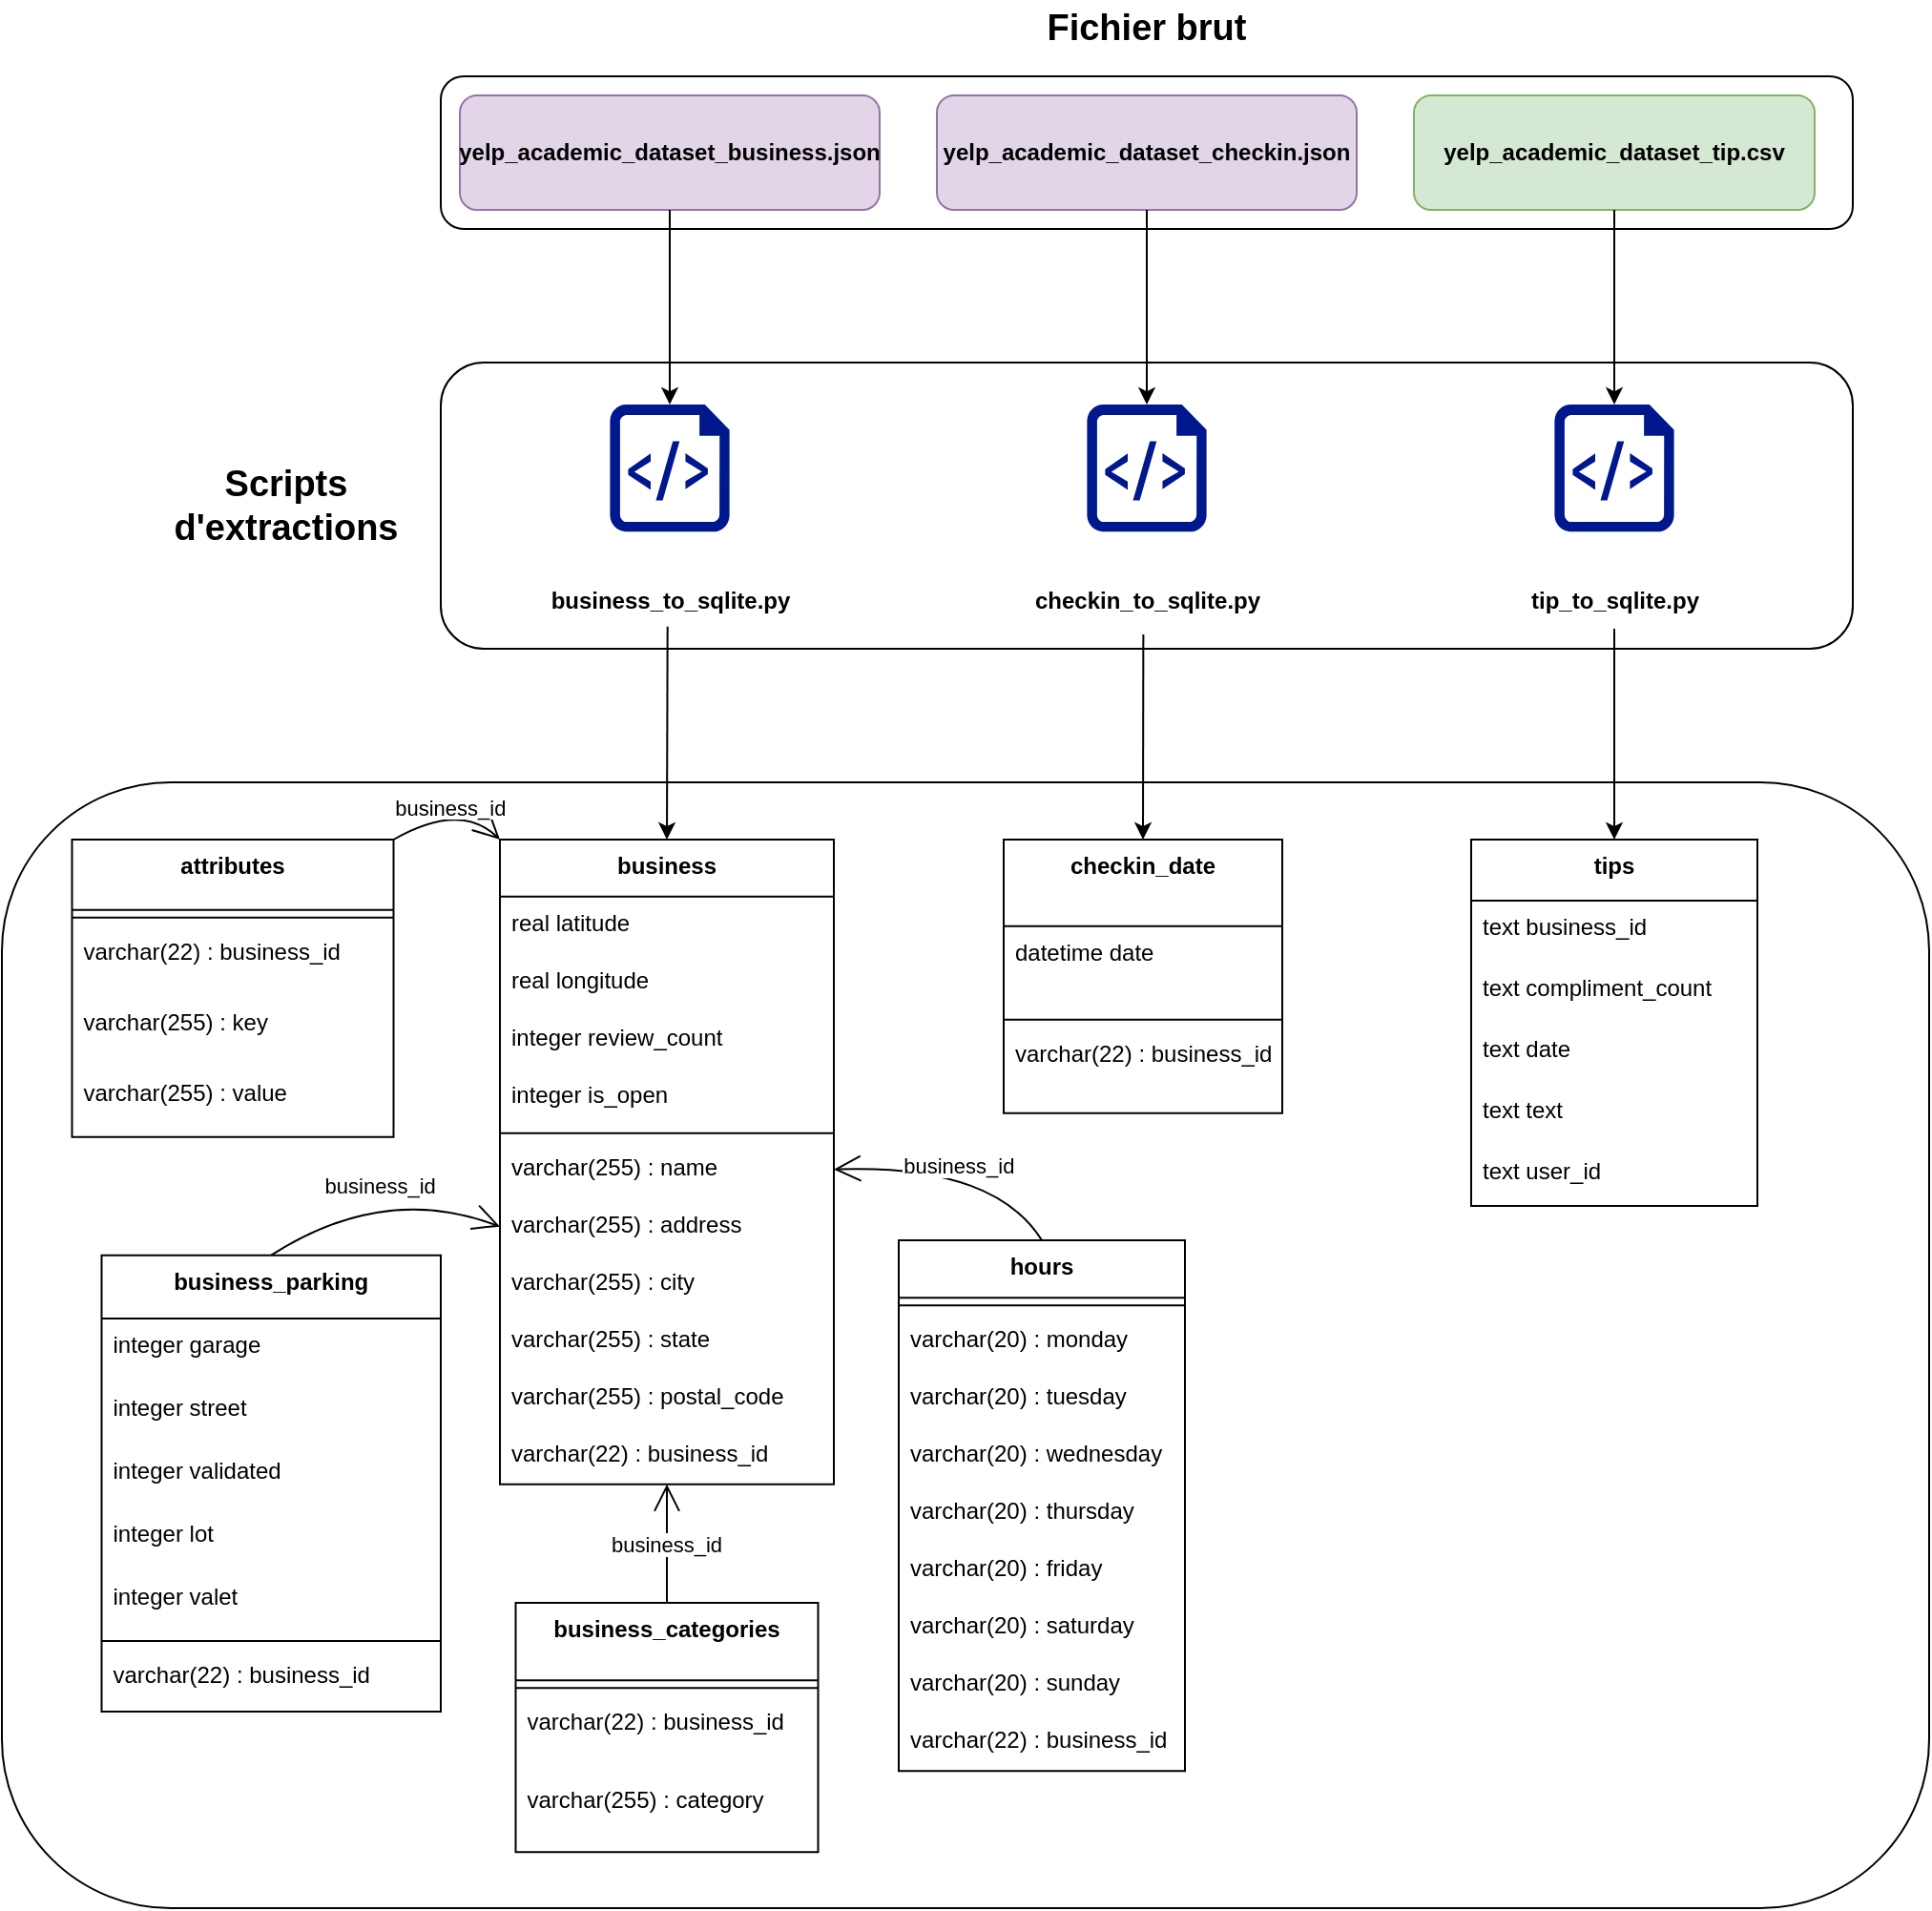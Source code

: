 <mxfile version="26.0.4">
  <diagram name="Page-1" id="FE7iK-MQ7CvdXXE0ufFU">
    <mxGraphModel dx="1866" dy="929" grid="1" gridSize="10" guides="1" tooltips="1" connect="1" arrows="1" fold="1" page="0" pageScale="1" pageWidth="827" pageHeight="1169" math="0" shadow="0">
      <root>
        <mxCell id="0" />
        <mxCell id="1" parent="0" />
        <mxCell id="otBcx3-YThyWnHZhAol0-192" value="" style="rounded=1;whiteSpace=wrap;html=1;" vertex="1" parent="1">
          <mxGeometry x="-260" y="550" width="1010" height="590" as="geometry" />
        </mxCell>
        <mxCell id="otBcx3-YThyWnHZhAol0-15" value="" style="rounded=1;whiteSpace=wrap;html=1;" vertex="1" parent="1">
          <mxGeometry x="-30" y="330" width="740" height="150" as="geometry" />
        </mxCell>
        <mxCell id="otBcx3-YThyWnHZhAol0-14" value="" style="rounded=1;whiteSpace=wrap;html=1;" vertex="1" parent="1">
          <mxGeometry x="-30" y="180" width="740" height="80" as="geometry" />
        </mxCell>
        <mxCell id="otBcx3-YThyWnHZhAol0-1" value="yelp_academic_dataset_business.json" style="rounded=1;whiteSpace=wrap;html=1;fillColor=#e1d5e7;strokeColor=#9673a6;fontStyle=1" vertex="1" parent="1">
          <mxGeometry x="-20" y="190" width="220" height="60" as="geometry" />
        </mxCell>
        <mxCell id="otBcx3-YThyWnHZhAol0-2" value="yelp_academic_dataset_checkin.json" style="rounded=1;whiteSpace=wrap;html=1;fillColor=#e1d5e7;strokeColor=#9673a6;fontStyle=1" vertex="1" parent="1">
          <mxGeometry x="230" y="190" width="220" height="60" as="geometry" />
        </mxCell>
        <mxCell id="otBcx3-YThyWnHZhAol0-3" value="yelp_academic_dataset_tip.csv" style="rounded=1;whiteSpace=wrap;html=1;fillColor=#d5e8d4;strokeColor=#82b366;fontStyle=1" vertex="1" parent="1">
          <mxGeometry x="480" y="190" width="210" height="60" as="geometry" />
        </mxCell>
        <mxCell id="otBcx3-YThyWnHZhAol0-4" value="" style="endArrow=classic;html=1;rounded=0;exitX=0.5;exitY=1;exitDx=0;exitDy=0;entryX=0.5;entryY=0;entryDx=0;entryDy=0;entryPerimeter=0;fontStyle=1" edge="1" parent="1" source="otBcx3-YThyWnHZhAol0-1" target="otBcx3-YThyWnHZhAol0-7">
          <mxGeometry width="50" height="50" relative="1" as="geometry">
            <mxPoint x="-40" y="400" as="sourcePoint" />
            <mxPoint x="90" y="320" as="targetPoint" />
          </mxGeometry>
        </mxCell>
        <mxCell id="otBcx3-YThyWnHZhAol0-5" value="" style="endArrow=classic;html=1;rounded=0;exitX=0.5;exitY=1;exitDx=0;exitDy=0;entryX=0.5;entryY=0;entryDx=0;entryDy=0;entryPerimeter=0;fontStyle=1" edge="1" parent="1" source="otBcx3-YThyWnHZhAol0-2" target="otBcx3-YThyWnHZhAol0-163">
          <mxGeometry width="50" height="50" relative="1" as="geometry">
            <mxPoint x="100" y="280" as="sourcePoint" />
            <mxPoint x="340" y="340" as="targetPoint" />
          </mxGeometry>
        </mxCell>
        <mxCell id="otBcx3-YThyWnHZhAol0-6" value="" style="endArrow=classic;html=1;rounded=0;exitX=0.5;exitY=1;exitDx=0;exitDy=0;entryX=0.5;entryY=0;entryDx=0;entryDy=0;entryPerimeter=0;fontStyle=1" edge="1" parent="1" source="otBcx3-YThyWnHZhAol0-3" target="otBcx3-YThyWnHZhAol0-164">
          <mxGeometry width="50" height="50" relative="1" as="geometry">
            <mxPoint x="350" y="280" as="sourcePoint" />
            <mxPoint x="585" y="340" as="targetPoint" />
          </mxGeometry>
        </mxCell>
        <mxCell id="otBcx3-YThyWnHZhAol0-7" value="" style="sketch=0;aspect=fixed;pointerEvents=1;shadow=0;dashed=0;html=1;strokeColor=none;labelPosition=center;verticalLabelPosition=bottom;verticalAlign=top;align=center;fillColor=#00188D;shape=mxgraph.azure.script_file;fontStyle=1" vertex="1" parent="1">
          <mxGeometry x="58.7" y="352.02" width="62.6" height="66.6" as="geometry" />
        </mxCell>
        <mxCell id="otBcx3-YThyWnHZhAol0-11" value="checkin_to_sqlite.py" style="text;html=1;align=center;verticalAlign=middle;resizable=0;points=[];autosize=1;strokeColor=none;fillColor=none;fontStyle=1" vertex="1" parent="1">
          <mxGeometry x="275" y="440" width="130" height="30" as="geometry" />
        </mxCell>
        <mxCell id="otBcx3-YThyWnHZhAol0-12" value="business_to_sqlite.py" style="text;html=1;align=center;verticalAlign=middle;resizable=0;points=[];autosize=1;strokeColor=none;fillColor=none;fontStyle=1" vertex="1" parent="1">
          <mxGeometry x="20" y="440" width="140" height="30" as="geometry" />
        </mxCell>
        <mxCell id="otBcx3-YThyWnHZhAol0-13" value="tip_to_sqlite.py" style="text;html=1;align=center;verticalAlign=middle;resizable=0;points=[];autosize=1;strokeColor=none;fillColor=none;fontStyle=1" vertex="1" parent="1">
          <mxGeometry x="535" y="440" width="100" height="30" as="geometry" />
        </mxCell>
        <mxCell id="otBcx3-YThyWnHZhAol0-72" value="tips" style="swimlane;fontStyle=1;align=center;verticalAlign=top;childLayout=stackLayout;horizontal=1;startSize=32;horizontalStack=0;resizeParent=1;resizeParentMax=0;resizeLast=0;collapsible=0;marginBottom=0;" vertex="1" parent="1">
          <mxGeometry x="510" y="580" width="150" height="192" as="geometry" />
        </mxCell>
        <mxCell id="otBcx3-YThyWnHZhAol0-73" value="text business_id" style="text;strokeColor=none;fillColor=none;align=left;verticalAlign=top;spacingLeft=4;spacingRight=4;overflow=hidden;rotatable=0;points=[[0,0.5],[1,0.5]];portConstraint=eastwest;" vertex="1" parent="otBcx3-YThyWnHZhAol0-72">
          <mxGeometry y="32" width="150" height="32" as="geometry" />
        </mxCell>
        <mxCell id="otBcx3-YThyWnHZhAol0-74" value="text compliment_count" style="text;strokeColor=none;fillColor=none;align=left;verticalAlign=top;spacingLeft=4;spacingRight=4;overflow=hidden;rotatable=0;points=[[0,0.5],[1,0.5]];portConstraint=eastwest;" vertex="1" parent="otBcx3-YThyWnHZhAol0-72">
          <mxGeometry y="64" width="150" height="32" as="geometry" />
        </mxCell>
        <mxCell id="otBcx3-YThyWnHZhAol0-75" value="text date" style="text;strokeColor=none;fillColor=none;align=left;verticalAlign=top;spacingLeft=4;spacingRight=4;overflow=hidden;rotatable=0;points=[[0,0.5],[1,0.5]];portConstraint=eastwest;" vertex="1" parent="otBcx3-YThyWnHZhAol0-72">
          <mxGeometry y="96" width="150" height="32" as="geometry" />
        </mxCell>
        <mxCell id="otBcx3-YThyWnHZhAol0-76" value="text text" style="text;strokeColor=none;fillColor=none;align=left;verticalAlign=top;spacingLeft=4;spacingRight=4;overflow=hidden;rotatable=0;points=[[0,0.5],[1,0.5]];portConstraint=eastwest;" vertex="1" parent="otBcx3-YThyWnHZhAol0-72">
          <mxGeometry y="128" width="150" height="32" as="geometry" />
        </mxCell>
        <mxCell id="otBcx3-YThyWnHZhAol0-77" value="text user_id" style="text;strokeColor=none;fillColor=none;align=left;verticalAlign=top;spacingLeft=4;spacingRight=4;overflow=hidden;rotatable=0;points=[[0,0.5],[1,0.5]];portConstraint=eastwest;" vertex="1" parent="otBcx3-YThyWnHZhAol0-72">
          <mxGeometry y="160" width="150" height="32" as="geometry" />
        </mxCell>
        <mxCell id="otBcx3-YThyWnHZhAol0-79" value="" style="endArrow=classic;html=1;rounded=0;exitX=0.5;exitY=0.983;exitDx=0;exitDy=0;entryX=0.5;entryY=0;entryDx=0;entryDy=0;fontStyle=1;exitPerimeter=0;" edge="1" parent="1" source="otBcx3-YThyWnHZhAol0-13" target="otBcx3-YThyWnHZhAol0-72">
          <mxGeometry width="50" height="50" relative="1" as="geometry">
            <mxPoint x="595" y="260" as="sourcePoint" />
            <mxPoint x="595" y="350" as="targetPoint" />
          </mxGeometry>
        </mxCell>
        <mxCell id="otBcx3-YThyWnHZhAol0-80" value="" style="endArrow=classic;html=1;rounded=0;exitX=0.486;exitY=1.083;exitDx=0;exitDy=0;fontStyle=1;exitPerimeter=0;entryX=0.5;entryY=0;entryDx=0;entryDy=0;" edge="1" parent="1" source="otBcx3-YThyWnHZhAol0-11" target="otBcx3-YThyWnHZhAol0-145">
          <mxGeometry width="50" height="50" relative="1" as="geometry">
            <mxPoint x="595" y="479" as="sourcePoint" />
            <mxPoint x="338" y="530" as="targetPoint" />
          </mxGeometry>
        </mxCell>
        <mxCell id="otBcx3-YThyWnHZhAol0-81" value="" style="endArrow=classic;html=1;rounded=0;exitX=0.468;exitY=0.947;exitDx=0;exitDy=0;fontStyle=1;exitPerimeter=0;entryX=0.5;entryY=0;entryDx=0;entryDy=0;" edge="1" parent="1" target="otBcx3-YThyWnHZhAol0-87">
          <mxGeometry width="50" height="50" relative="1" as="geometry">
            <mxPoint x="88.84" y="468.41" as="sourcePoint" />
            <mxPoint x="60" y="500" as="targetPoint" />
          </mxGeometry>
        </mxCell>
        <mxCell id="otBcx3-YThyWnHZhAol0-82" value="attributes" style="swimlane;fontStyle=1;align=center;verticalAlign=top;childLayout=stackLayout;horizontal=1;startSize=36.889;horizontalStack=0;resizeParent=1;resizeParentMax=0;resizeLast=0;collapsible=0;marginBottom=0;" vertex="1" parent="1">
          <mxGeometry x="-223.25" y="580" width="168.5" height="155.889" as="geometry" />
        </mxCell>
        <mxCell id="otBcx3-YThyWnHZhAol0-83" style="line;strokeWidth=1;fillColor=none;align=left;verticalAlign=middle;spacingTop=-1;spacingLeft=3;spacingRight=3;rotatable=0;labelPosition=right;points=[];portConstraint=eastwest;strokeColor=inherit;" vertex="1" parent="otBcx3-YThyWnHZhAol0-82">
          <mxGeometry y="36.889" width="168.5" height="8" as="geometry" />
        </mxCell>
        <mxCell id="otBcx3-YThyWnHZhAol0-84" value="varchar(22) : business_id" style="text;strokeColor=none;fillColor=none;align=left;verticalAlign=top;spacingLeft=4;spacingRight=4;overflow=hidden;rotatable=0;points=[[0,0.5],[1,0.5]];portConstraint=eastwest;" vertex="1" parent="otBcx3-YThyWnHZhAol0-82">
          <mxGeometry y="44.889" width="168.5" height="37" as="geometry" />
        </mxCell>
        <mxCell id="otBcx3-YThyWnHZhAol0-85" value="varchar(255) : key" style="text;strokeColor=none;fillColor=none;align=left;verticalAlign=top;spacingLeft=4;spacingRight=4;overflow=hidden;rotatable=0;points=[[0,0.5],[1,0.5]];portConstraint=eastwest;" vertex="1" parent="otBcx3-YThyWnHZhAol0-82">
          <mxGeometry y="81.889" width="168.5" height="37" as="geometry" />
        </mxCell>
        <mxCell id="otBcx3-YThyWnHZhAol0-86" value="varchar(255) : value" style="text;strokeColor=none;fillColor=none;align=left;verticalAlign=top;spacingLeft=4;spacingRight=4;overflow=hidden;rotatable=0;points=[[0,0.5],[1,0.5]];portConstraint=eastwest;" vertex="1" parent="otBcx3-YThyWnHZhAol0-82">
          <mxGeometry y="118.889" width="168.5" height="37" as="geometry" />
        </mxCell>
        <mxCell id="otBcx3-YThyWnHZhAol0-87" value="business" style="swimlane;fontStyle=1;align=center;verticalAlign=top;childLayout=stackLayout;horizontal=1;startSize=29.818;horizontalStack=0;resizeParent=1;resizeParentMax=0;resizeLast=0;collapsible=0;marginBottom=0;" vertex="1" parent="1">
          <mxGeometry x="1" y="580" width="175" height="337.818" as="geometry" />
        </mxCell>
        <mxCell id="otBcx3-YThyWnHZhAol0-88" value="real latitude" style="text;strokeColor=none;fillColor=none;align=left;verticalAlign=top;spacingLeft=4;spacingRight=4;overflow=hidden;rotatable=0;points=[[0,0.5],[1,0.5]];portConstraint=eastwest;" vertex="1" parent="otBcx3-YThyWnHZhAol0-87">
          <mxGeometry y="29.818" width="175" height="30" as="geometry" />
        </mxCell>
        <mxCell id="otBcx3-YThyWnHZhAol0-89" value="real longitude" style="text;strokeColor=none;fillColor=none;align=left;verticalAlign=top;spacingLeft=4;spacingRight=4;overflow=hidden;rotatable=0;points=[[0,0.5],[1,0.5]];portConstraint=eastwest;" vertex="1" parent="otBcx3-YThyWnHZhAol0-87">
          <mxGeometry y="59.818" width="175" height="30" as="geometry" />
        </mxCell>
        <mxCell id="otBcx3-YThyWnHZhAol0-90" value="integer review_count" style="text;strokeColor=none;fillColor=none;align=left;verticalAlign=top;spacingLeft=4;spacingRight=4;overflow=hidden;rotatable=0;points=[[0,0.5],[1,0.5]];portConstraint=eastwest;" vertex="1" parent="otBcx3-YThyWnHZhAol0-87">
          <mxGeometry y="89.818" width="175" height="30" as="geometry" />
        </mxCell>
        <mxCell id="otBcx3-YThyWnHZhAol0-91" value="integer is_open" style="text;strokeColor=none;fillColor=none;align=left;verticalAlign=top;spacingLeft=4;spacingRight=4;overflow=hidden;rotatable=0;points=[[0,0.5],[1,0.5]];portConstraint=eastwest;" vertex="1" parent="otBcx3-YThyWnHZhAol0-87">
          <mxGeometry y="119.818" width="175" height="30" as="geometry" />
        </mxCell>
        <mxCell id="otBcx3-YThyWnHZhAol0-92" style="line;strokeWidth=1;fillColor=none;align=left;verticalAlign=middle;spacingTop=-1;spacingLeft=3;spacingRight=3;rotatable=0;labelPosition=right;points=[];portConstraint=eastwest;strokeColor=inherit;" vertex="1" parent="otBcx3-YThyWnHZhAol0-87">
          <mxGeometry y="149.818" width="175" height="8" as="geometry" />
        </mxCell>
        <mxCell id="otBcx3-YThyWnHZhAol0-93" value="varchar(255) : name" style="text;strokeColor=none;fillColor=none;align=left;verticalAlign=top;spacingLeft=4;spacingRight=4;overflow=hidden;rotatable=0;points=[[0,0.5],[1,0.5]];portConstraint=eastwest;" vertex="1" parent="otBcx3-YThyWnHZhAol0-87">
          <mxGeometry y="157.818" width="175" height="30" as="geometry" />
        </mxCell>
        <mxCell id="otBcx3-YThyWnHZhAol0-94" value="varchar(255) : address" style="text;strokeColor=none;fillColor=none;align=left;verticalAlign=top;spacingLeft=4;spacingRight=4;overflow=hidden;rotatable=0;points=[[0,0.5],[1,0.5]];portConstraint=eastwest;" vertex="1" parent="otBcx3-YThyWnHZhAol0-87">
          <mxGeometry y="187.818" width="175" height="30" as="geometry" />
        </mxCell>
        <mxCell id="otBcx3-YThyWnHZhAol0-95" value="varchar(255) : city" style="text;strokeColor=none;fillColor=none;align=left;verticalAlign=top;spacingLeft=4;spacingRight=4;overflow=hidden;rotatable=0;points=[[0,0.5],[1,0.5]];portConstraint=eastwest;" vertex="1" parent="otBcx3-YThyWnHZhAol0-87">
          <mxGeometry y="217.818" width="175" height="30" as="geometry" />
        </mxCell>
        <mxCell id="otBcx3-YThyWnHZhAol0-96" value="varchar(255) : state" style="text;strokeColor=none;fillColor=none;align=left;verticalAlign=top;spacingLeft=4;spacingRight=4;overflow=hidden;rotatable=0;points=[[0,0.5],[1,0.5]];portConstraint=eastwest;" vertex="1" parent="otBcx3-YThyWnHZhAol0-87">
          <mxGeometry y="247.818" width="175" height="30" as="geometry" />
        </mxCell>
        <mxCell id="otBcx3-YThyWnHZhAol0-97" value="varchar(255) : postal_code" style="text;strokeColor=none;fillColor=none;align=left;verticalAlign=top;spacingLeft=4;spacingRight=4;overflow=hidden;rotatable=0;points=[[0,0.5],[1,0.5]];portConstraint=eastwest;" vertex="1" parent="otBcx3-YThyWnHZhAol0-87">
          <mxGeometry y="277.818" width="175" height="30" as="geometry" />
        </mxCell>
        <mxCell id="otBcx3-YThyWnHZhAol0-98" value="varchar(22) : business_id" style="text;strokeColor=none;fillColor=none;align=left;verticalAlign=top;spacingLeft=4;spacingRight=4;overflow=hidden;rotatable=0;points=[[0,0.5],[1,0.5]];portConstraint=eastwest;" vertex="1" parent="otBcx3-YThyWnHZhAol0-87">
          <mxGeometry y="307.818" width="175" height="30" as="geometry" />
        </mxCell>
        <mxCell id="otBcx3-YThyWnHZhAol0-115" value="hours" style="swimlane;fontStyle=1;align=center;verticalAlign=top;childLayout=stackLayout;horizontal=1;startSize=30.105;horizontalStack=0;resizeParent=1;resizeParentMax=0;resizeLast=0;collapsible=0;marginBottom=0;" vertex="1" parent="1">
          <mxGeometry x="210" y="790" width="150" height="278.105" as="geometry" />
        </mxCell>
        <mxCell id="otBcx3-YThyWnHZhAol0-116" style="line;strokeWidth=1;fillColor=none;align=left;verticalAlign=middle;spacingTop=-1;spacingLeft=3;spacingRight=3;rotatable=0;labelPosition=right;points=[];portConstraint=eastwest;strokeColor=inherit;" vertex="1" parent="otBcx3-YThyWnHZhAol0-115">
          <mxGeometry y="30.105" width="150" height="8" as="geometry" />
        </mxCell>
        <mxCell id="otBcx3-YThyWnHZhAol0-117" value="varchar(20) : monday" style="text;strokeColor=none;fillColor=none;align=left;verticalAlign=top;spacingLeft=4;spacingRight=4;overflow=hidden;rotatable=0;points=[[0,0.5],[1,0.5]];portConstraint=eastwest;" vertex="1" parent="otBcx3-YThyWnHZhAol0-115">
          <mxGeometry y="38.105" width="150" height="30" as="geometry" />
        </mxCell>
        <mxCell id="otBcx3-YThyWnHZhAol0-118" value="varchar(20) : tuesday" style="text;strokeColor=none;fillColor=none;align=left;verticalAlign=top;spacingLeft=4;spacingRight=4;overflow=hidden;rotatable=0;points=[[0,0.5],[1,0.5]];portConstraint=eastwest;" vertex="1" parent="otBcx3-YThyWnHZhAol0-115">
          <mxGeometry y="68.105" width="150" height="30" as="geometry" />
        </mxCell>
        <mxCell id="otBcx3-YThyWnHZhAol0-119" value="varchar(20) : wednesday" style="text;strokeColor=none;fillColor=none;align=left;verticalAlign=top;spacingLeft=4;spacingRight=4;overflow=hidden;rotatable=0;points=[[0,0.5],[1,0.5]];portConstraint=eastwest;" vertex="1" parent="otBcx3-YThyWnHZhAol0-115">
          <mxGeometry y="98.105" width="150" height="30" as="geometry" />
        </mxCell>
        <mxCell id="otBcx3-YThyWnHZhAol0-120" value="varchar(20) : thursday" style="text;strokeColor=none;fillColor=none;align=left;verticalAlign=top;spacingLeft=4;spacingRight=4;overflow=hidden;rotatable=0;points=[[0,0.5],[1,0.5]];portConstraint=eastwest;" vertex="1" parent="otBcx3-YThyWnHZhAol0-115">
          <mxGeometry y="128.105" width="150" height="30" as="geometry" />
        </mxCell>
        <mxCell id="otBcx3-YThyWnHZhAol0-121" value="varchar(20) : friday" style="text;strokeColor=none;fillColor=none;align=left;verticalAlign=top;spacingLeft=4;spacingRight=4;overflow=hidden;rotatable=0;points=[[0,0.5],[1,0.5]];portConstraint=eastwest;" vertex="1" parent="otBcx3-YThyWnHZhAol0-115">
          <mxGeometry y="158.105" width="150" height="30" as="geometry" />
        </mxCell>
        <mxCell id="otBcx3-YThyWnHZhAol0-122" value="varchar(20) : saturday" style="text;strokeColor=none;fillColor=none;align=left;verticalAlign=top;spacingLeft=4;spacingRight=4;overflow=hidden;rotatable=0;points=[[0,0.5],[1,0.5]];portConstraint=eastwest;" vertex="1" parent="otBcx3-YThyWnHZhAol0-115">
          <mxGeometry y="188.105" width="150" height="30" as="geometry" />
        </mxCell>
        <mxCell id="otBcx3-YThyWnHZhAol0-123" value="varchar(20) : sunday" style="text;strokeColor=none;fillColor=none;align=left;verticalAlign=top;spacingLeft=4;spacingRight=4;overflow=hidden;rotatable=0;points=[[0,0.5],[1,0.5]];portConstraint=eastwest;" vertex="1" parent="otBcx3-YThyWnHZhAol0-115">
          <mxGeometry y="218.105" width="150" height="30" as="geometry" />
        </mxCell>
        <mxCell id="otBcx3-YThyWnHZhAol0-124" value="varchar(22) : business_id" style="text;strokeColor=none;fillColor=none;align=left;verticalAlign=top;spacingLeft=4;spacingRight=4;overflow=hidden;rotatable=0;points=[[0,0.5],[1,0.5]];portConstraint=eastwest;" vertex="1" parent="otBcx3-YThyWnHZhAol0-115">
          <mxGeometry y="248.105" width="150" height="30" as="geometry" />
        </mxCell>
        <mxCell id="otBcx3-YThyWnHZhAol0-132" value="business_id" style="curved=1;startArrow=none;endArrow=open;endSize=12;exitX=1;exitY=0;entryX=0;entryY=0;rounded=0;exitDx=0;exitDy=0;entryDx=0;entryDy=0;" edge="1" parent="1" source="otBcx3-YThyWnHZhAol0-82" target="otBcx3-YThyWnHZhAol0-87">
          <mxGeometry relative="1" as="geometry">
            <Array as="points">
              <mxPoint x="-20" y="560" />
            </Array>
          </mxGeometry>
        </mxCell>
        <mxCell id="otBcx3-YThyWnHZhAol0-133" value="business_id" style="curved=1;startArrow=none;endArrow=open;endSize=12;exitX=0.5;exitY=0;entryX=0;entryY=0.5;rounded=0;entryDx=0;entryDy=0;exitDx=0;exitDy=0;" edge="1" parent="1" source="otBcx3-YThyWnHZhAol0-179" target="otBcx3-YThyWnHZhAol0-94">
          <mxGeometry x="0.005" relative="1" as="geometry">
            <Array as="points">
              <mxPoint x="-60" y="760" />
            </Array>
            <mxPoint x="-90.75" y="820" as="sourcePoint" />
            <mxPoint as="offset" />
          </mxGeometry>
        </mxCell>
        <mxCell id="otBcx3-YThyWnHZhAol0-134" value="business_id" style="curved=1;startArrow=none;endArrow=open;endSize=12;exitX=0.5;exitY=0;entryX=0.5;entryY=1;rounded=0;exitDx=0;exitDy=0;" edge="1" parent="1" source="otBcx3-YThyWnHZhAol0-187" target="otBcx3-YThyWnHZhAol0-87">
          <mxGeometry relative="1" as="geometry">
            <Array as="points" />
            <mxPoint x="88.875" y="960" as="sourcePoint" />
          </mxGeometry>
        </mxCell>
        <mxCell id="otBcx3-YThyWnHZhAol0-136" value="business_id" style="curved=1;startArrow=none;endArrow=open;endSize=12;exitX=0.5;exitY=0;entryX=1;entryY=0.5;rounded=0;entryDx=0;entryDy=0;" edge="1" parent="1" source="otBcx3-YThyWnHZhAol0-115" target="otBcx3-YThyWnHZhAol0-93">
          <mxGeometry x="-0.003" relative="1" as="geometry">
            <Array as="points">
              <mxPoint x="260" y="750" />
            </Array>
            <mxPoint as="offset" />
          </mxGeometry>
        </mxCell>
        <mxCell id="otBcx3-YThyWnHZhAol0-145" value="checkin_date" style="swimlane;fontStyle=1;align=center;verticalAlign=top;childLayout=stackLayout;horizontal=1;startSize=45.333;horizontalStack=0;resizeParent=1;resizeParentMax=0;resizeLast=0;collapsible=0;marginBottom=0;" vertex="1" parent="1">
          <mxGeometry x="265" y="580" width="146" height="143.333" as="geometry" />
        </mxCell>
        <mxCell id="otBcx3-YThyWnHZhAol0-146" value="datetime date" style="text;strokeColor=none;fillColor=none;align=left;verticalAlign=top;spacingLeft=4;spacingRight=4;overflow=hidden;rotatable=0;points=[[0,0.5],[1,0.5]];portConstraint=eastwest;" vertex="1" parent="otBcx3-YThyWnHZhAol0-145">
          <mxGeometry y="45.333" width="146" height="45" as="geometry" />
        </mxCell>
        <mxCell id="otBcx3-YThyWnHZhAol0-147" style="line;strokeWidth=1;fillColor=none;align=left;verticalAlign=middle;spacingTop=-1;spacingLeft=3;spacingRight=3;rotatable=0;labelPosition=right;points=[];portConstraint=eastwest;strokeColor=inherit;" vertex="1" parent="otBcx3-YThyWnHZhAol0-145">
          <mxGeometry y="90.333" width="146" height="8" as="geometry" />
        </mxCell>
        <mxCell id="otBcx3-YThyWnHZhAol0-148" value="varchar(22) : business_id" style="text;strokeColor=none;fillColor=none;align=left;verticalAlign=top;spacingLeft=4;spacingRight=4;overflow=hidden;rotatable=0;points=[[0,0.5],[1,0.5]];portConstraint=eastwest;" vertex="1" parent="otBcx3-YThyWnHZhAol0-145">
          <mxGeometry y="98.333" width="146" height="45" as="geometry" />
        </mxCell>
        <mxCell id="otBcx3-YThyWnHZhAol0-152" value="&lt;b&gt;&lt;font style=&quot;font-size: 19px;&quot;&gt;Fichier brut&lt;/font&gt;&lt;/b&gt;" style="text;html=1;align=center;verticalAlign=middle;whiteSpace=wrap;rounded=0;" vertex="1" parent="1">
          <mxGeometry x="259" y="140" width="162" height="30" as="geometry" />
        </mxCell>
        <mxCell id="otBcx3-YThyWnHZhAol0-154" value="&lt;b&gt;&lt;font style=&quot;font-size: 19px;&quot;&gt;Scripts d&#39;extractions&lt;/font&gt;&lt;/b&gt;" style="text;html=1;align=center;verticalAlign=middle;whiteSpace=wrap;rounded=0;" vertex="1" parent="1">
          <mxGeometry x="-202" y="390" width="182" height="30" as="geometry" />
        </mxCell>
        <mxCell id="otBcx3-YThyWnHZhAol0-163" value="" style="sketch=0;aspect=fixed;pointerEvents=1;shadow=0;dashed=0;html=1;strokeColor=none;labelPosition=center;verticalLabelPosition=bottom;verticalAlign=top;align=center;fillColor=#00188D;shape=mxgraph.azure.script_file;fontStyle=1" vertex="1" parent="1">
          <mxGeometry x="308.7" y="352.02" width="62.6" height="66.6" as="geometry" />
        </mxCell>
        <mxCell id="otBcx3-YThyWnHZhAol0-164" value="" style="sketch=0;aspect=fixed;pointerEvents=1;shadow=0;dashed=0;html=1;strokeColor=none;labelPosition=center;verticalLabelPosition=bottom;verticalAlign=top;align=center;fillColor=#00188D;shape=mxgraph.azure.script_file;fontStyle=1" vertex="1" parent="1">
          <mxGeometry x="553.7" y="352.02" width="62.6" height="66.6" as="geometry" />
        </mxCell>
        <mxCell id="otBcx3-YThyWnHZhAol0-179" value="business_parking" style="swimlane;fontStyle=1;align=center;verticalAlign=top;childLayout=stackLayout;horizontal=1;startSize=33.143;horizontalStack=0;resizeParent=1;resizeParentMax=0;resizeLast=0;collapsible=0;marginBottom=0;" vertex="1" parent="1">
          <mxGeometry x="-207.75" y="797.82" width="177.75" height="239.143" as="geometry" />
        </mxCell>
        <mxCell id="otBcx3-YThyWnHZhAol0-180" value="integer garage" style="text;strokeColor=none;fillColor=none;align=left;verticalAlign=top;spacingLeft=4;spacingRight=4;overflow=hidden;rotatable=0;points=[[0,0.5],[1,0.5]];portConstraint=eastwest;" vertex="1" parent="otBcx3-YThyWnHZhAol0-179">
          <mxGeometry y="33.143" width="177.75" height="33" as="geometry" />
        </mxCell>
        <mxCell id="otBcx3-YThyWnHZhAol0-181" value="integer street" style="text;strokeColor=none;fillColor=none;align=left;verticalAlign=top;spacingLeft=4;spacingRight=4;overflow=hidden;rotatable=0;points=[[0,0.5],[1,0.5]];portConstraint=eastwest;" vertex="1" parent="otBcx3-YThyWnHZhAol0-179">
          <mxGeometry y="66.143" width="177.75" height="33" as="geometry" />
        </mxCell>
        <mxCell id="otBcx3-YThyWnHZhAol0-182" value="integer validated" style="text;strokeColor=none;fillColor=none;align=left;verticalAlign=top;spacingLeft=4;spacingRight=4;overflow=hidden;rotatable=0;points=[[0,0.5],[1,0.5]];portConstraint=eastwest;" vertex="1" parent="otBcx3-YThyWnHZhAol0-179">
          <mxGeometry y="99.143" width="177.75" height="33" as="geometry" />
        </mxCell>
        <mxCell id="otBcx3-YThyWnHZhAol0-183" value="integer lot" style="text;strokeColor=none;fillColor=none;align=left;verticalAlign=top;spacingLeft=4;spacingRight=4;overflow=hidden;rotatable=0;points=[[0,0.5],[1,0.5]];portConstraint=eastwest;" vertex="1" parent="otBcx3-YThyWnHZhAol0-179">
          <mxGeometry y="132.143" width="177.75" height="33" as="geometry" />
        </mxCell>
        <mxCell id="otBcx3-YThyWnHZhAol0-184" value="integer valet" style="text;strokeColor=none;fillColor=none;align=left;verticalAlign=top;spacingLeft=4;spacingRight=4;overflow=hidden;rotatable=0;points=[[0,0.5],[1,0.5]];portConstraint=eastwest;" vertex="1" parent="otBcx3-YThyWnHZhAol0-179">
          <mxGeometry y="165.143" width="177.75" height="33" as="geometry" />
        </mxCell>
        <mxCell id="otBcx3-YThyWnHZhAol0-185" style="line;strokeWidth=1;fillColor=none;align=left;verticalAlign=middle;spacingTop=-1;spacingLeft=3;spacingRight=3;rotatable=0;labelPosition=right;points=[];portConstraint=eastwest;strokeColor=inherit;" vertex="1" parent="otBcx3-YThyWnHZhAol0-179">
          <mxGeometry y="198.143" width="177.75" height="8" as="geometry" />
        </mxCell>
        <mxCell id="otBcx3-YThyWnHZhAol0-186" value="varchar(22) : business_id" style="text;strokeColor=none;fillColor=none;align=left;verticalAlign=top;spacingLeft=4;spacingRight=4;overflow=hidden;rotatable=0;points=[[0,0.5],[1,0.5]];portConstraint=eastwest;" vertex="1" parent="otBcx3-YThyWnHZhAol0-179">
          <mxGeometry y="206.143" width="177.75" height="33" as="geometry" />
        </mxCell>
        <mxCell id="otBcx3-YThyWnHZhAol0-187" value="business_categories" style="swimlane;fontStyle=1;align=center;verticalAlign=top;childLayout=stackLayout;horizontal=1;startSize=40.571;horizontalStack=0;resizeParent=1;resizeParentMax=0;resizeLast=0;collapsible=0;marginBottom=0;" vertex="1" parent="1">
          <mxGeometry x="9.25" y="980" width="158.5" height="130.571" as="geometry" />
        </mxCell>
        <mxCell id="otBcx3-YThyWnHZhAol0-188" style="line;strokeWidth=1;fillColor=none;align=left;verticalAlign=middle;spacingTop=-1;spacingLeft=3;spacingRight=3;rotatable=0;labelPosition=right;points=[];portConstraint=eastwest;strokeColor=inherit;" vertex="1" parent="otBcx3-YThyWnHZhAol0-187">
          <mxGeometry y="40.571" width="158.5" height="8" as="geometry" />
        </mxCell>
        <mxCell id="otBcx3-YThyWnHZhAol0-189" value="varchar(22) : business_id" style="text;strokeColor=none;fillColor=none;align=left;verticalAlign=top;spacingLeft=4;spacingRight=4;overflow=hidden;rotatable=0;points=[[0,0.5],[1,0.5]];portConstraint=eastwest;" vertex="1" parent="otBcx3-YThyWnHZhAol0-187">
          <mxGeometry y="48.571" width="158.5" height="41" as="geometry" />
        </mxCell>
        <mxCell id="otBcx3-YThyWnHZhAol0-190" value="varchar(255) : category" style="text;strokeColor=none;fillColor=none;align=left;verticalAlign=top;spacingLeft=4;spacingRight=4;overflow=hidden;rotatable=0;points=[[0,0.5],[1,0.5]];portConstraint=eastwest;" vertex="1" parent="otBcx3-YThyWnHZhAol0-187">
          <mxGeometry y="89.571" width="158.5" height="41" as="geometry" />
        </mxCell>
      </root>
    </mxGraphModel>
  </diagram>
</mxfile>
